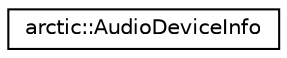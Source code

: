 digraph "Graphical Class Hierarchy"
{
 // LATEX_PDF_SIZE
  edge [fontname="Helvetica",fontsize="10",labelfontname="Helvetica",labelfontsize="10"];
  node [fontname="Helvetica",fontsize="10",shape=record];
  rankdir="LR";
  Node0 [label="arctic::AudioDeviceInfo",height=0.2,width=0.4,color="black", fillcolor="white", style="filled",URL="$classarctic_1_1_audio_device_info.html",tooltip=" "];
}
